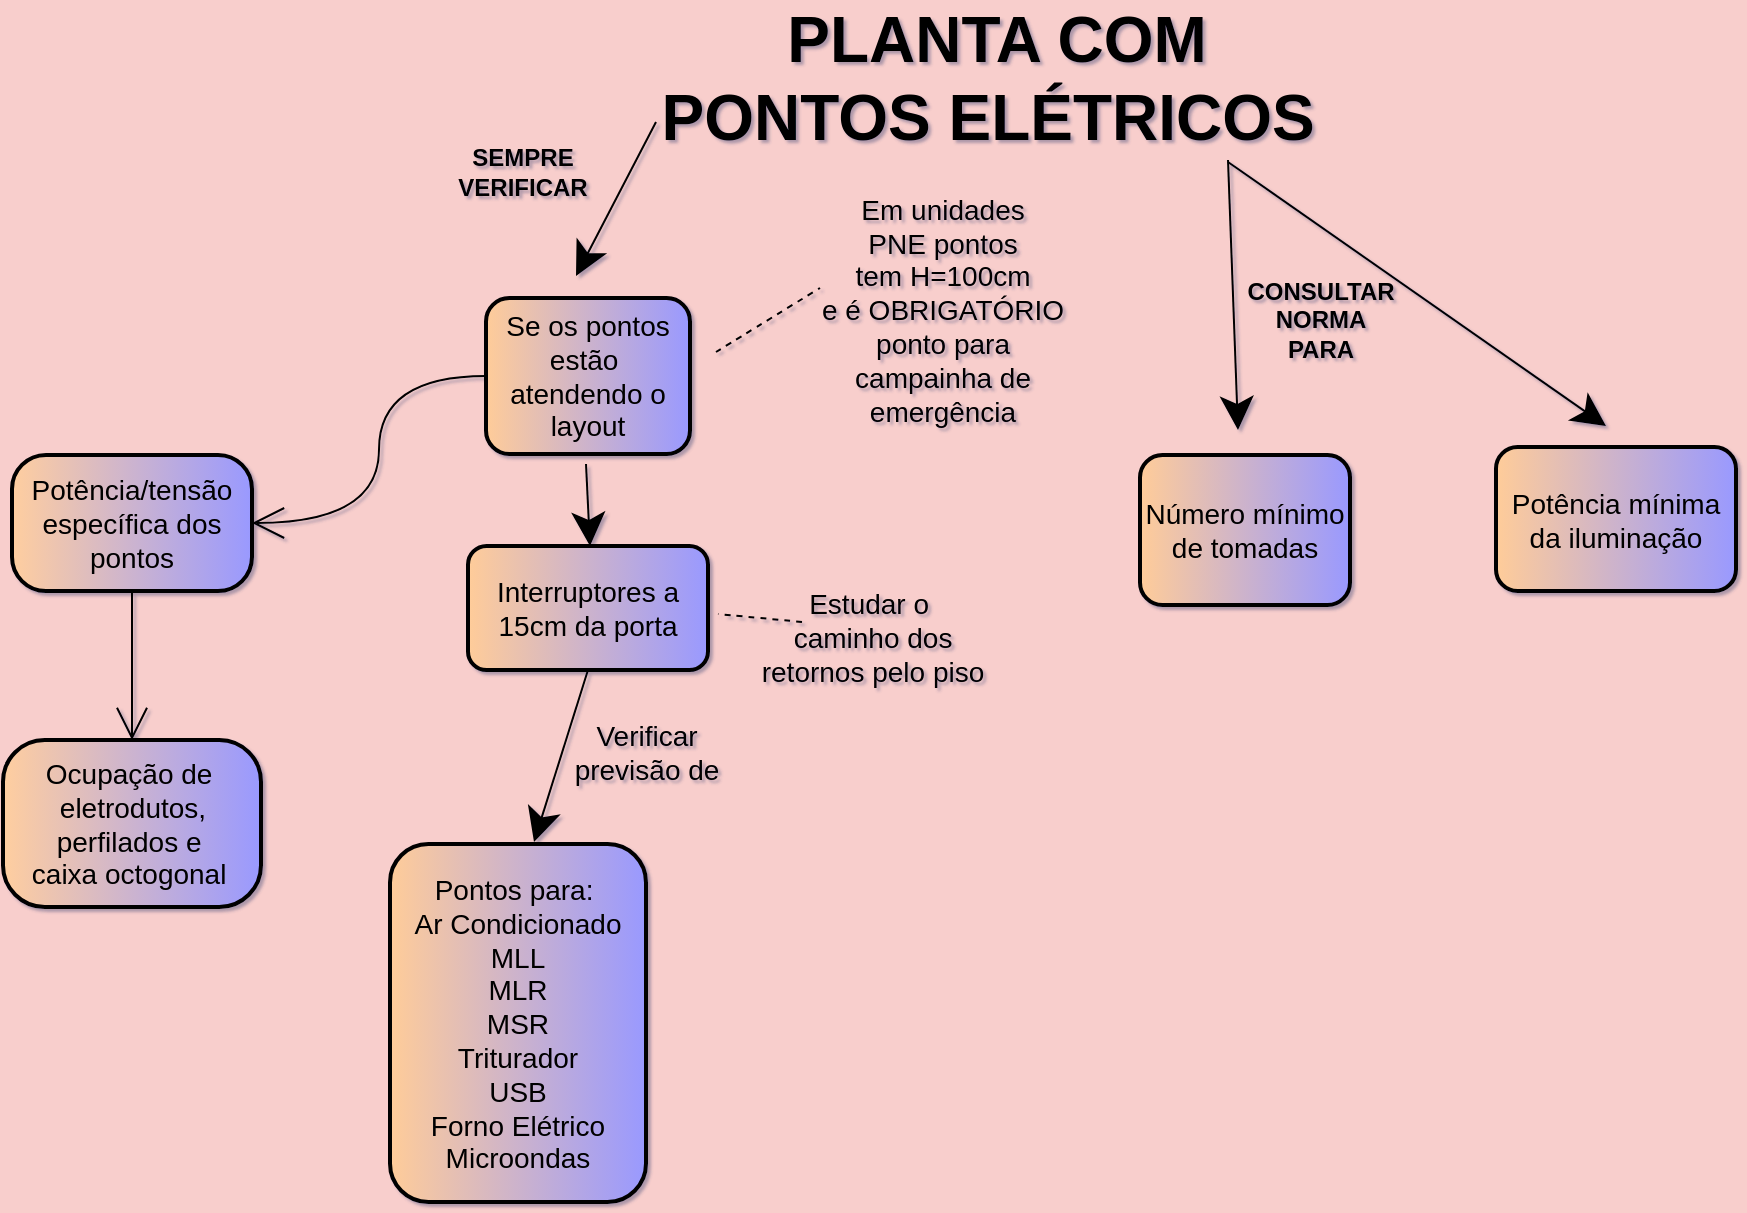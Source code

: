 <mxfile version="20.2.8" type="github">
  <diagram name="Page-1" id="8ce9d11a-91a2-4d17-14d8-a56ed91bf033">
    <mxGraphModel dx="1103" dy="598" grid="0" gridSize="10" guides="1" tooltips="1" connect="1" arrows="1" fold="1" page="1" pageScale="1" pageWidth="1100" pageHeight="850" background="#F8CECC" math="0" shadow="1">
      <root>
        <mxCell id="0" />
        <mxCell id="1" parent="0" />
        <mxCell id="vYmMZfeYy7RLyqo0MjJt-97" value="PLANTA COM&lt;br&gt;PONTOS ELÉTRICOS&amp;nbsp;" style="text;strokeColor=none;fillColor=none;html=1;fontSize=32;fontStyle=1;verticalAlign=middle;align=center;labelBackgroundColor=none;labelBorderColor=none;strokeWidth=2;fontColor=#000000;" vertex="1" parent="1">
          <mxGeometry x="417" y="93" width="237" height="40" as="geometry" />
        </mxCell>
        <mxCell id="vYmMZfeYy7RLyqo0MjJt-111" style="edgeStyle=orthogonalEdgeStyle;curved=1;rounded=0;orthogonalLoop=1;jettySize=auto;html=1;fontSize=12;fontColor=#000000;endArrow=open;startSize=14;endSize=14;entryX=1;entryY=0.5;entryDx=0;entryDy=0;" edge="1" parent="1" source="vYmMZfeYy7RLyqo0MjJt-98" target="vYmMZfeYy7RLyqo0MjJt-99">
          <mxGeometry relative="1" as="geometry">
            <mxPoint x="154" y="269" as="targetPoint" />
          </mxGeometry>
        </mxCell>
        <mxCell id="vYmMZfeYy7RLyqo0MjJt-98" value="Se os pontos estão&amp;nbsp;&lt;br style=&quot;font-size: 14px;&quot;&gt;atendendo o layout" style="rounded=1;whiteSpace=wrap;html=1;labelBackgroundColor=none;labelBorderColor=none;strokeWidth=2;fontSize=14;fontColor=#000000;fillColor=#FFCC99;gradientColor=#9999FF;gradientDirection=east;fontStyle=0" vertex="1" parent="1">
          <mxGeometry x="281" y="223" width="102" height="78" as="geometry" />
        </mxCell>
        <mxCell id="vYmMZfeYy7RLyqo0MjJt-141" value="" style="edgeStyle=orthogonalEdgeStyle;curved=1;orthogonalLoop=1;jettySize=auto;html=1;fontSize=14;fontColor=#000000;endArrow=open;startSize=14;endSize=14;" edge="1" parent="1" source="vYmMZfeYy7RLyqo0MjJt-99" target="vYmMZfeYy7RLyqo0MjJt-140">
          <mxGeometry relative="1" as="geometry" />
        </mxCell>
        <mxCell id="vYmMZfeYy7RLyqo0MjJt-99" value="Potência/tensão&lt;br style=&quot;font-size: 14px;&quot;&gt;específica dos pontos&lt;br style=&quot;font-size: 14px;&quot;&gt;" style="rounded=1;whiteSpace=wrap;html=1;labelBackgroundColor=none;labelBorderColor=none;strokeWidth=2;fontSize=14;fillColor=#FFCE9F;gradientColor=#9999FF;gradientDirection=east;arcSize=25;strokeColor=#000000;" vertex="1" parent="1">
          <mxGeometry x="44" y="301.5" width="120" height="68" as="geometry" />
        </mxCell>
        <mxCell id="vYmMZfeYy7RLyqo0MjJt-101" value="Número mínimo de tomadas&lt;br style=&quot;font-size: 14px;&quot;&gt;" style="rounded=1;whiteSpace=wrap;html=1;labelBackgroundColor=none;labelBorderColor=none;strokeWidth=2;fontSize=14;fontColor=#000000;fillColor=#FFCC99;gradientColor=#9999FF;gradientDirection=east;" vertex="1" parent="1">
          <mxGeometry x="608" y="301.5" width="105" height="75" as="geometry" />
        </mxCell>
        <mxCell id="vYmMZfeYy7RLyqo0MjJt-113" value="" style="endArrow=classic;html=1;rounded=0;fontSize=12;fontColor=#000000;startSize=14;endSize=14;curved=1;" edge="1" parent="1">
          <mxGeometry width="50" height="50" relative="1" as="geometry">
            <mxPoint x="366" y="135" as="sourcePoint" />
            <mxPoint x="326" y="212" as="targetPoint" />
          </mxGeometry>
        </mxCell>
        <mxCell id="vYmMZfeYy7RLyqo0MjJt-114" value="SEMPRE&lt;br&gt;VERIFICAR" style="edgeLabel;html=1;align=center;verticalAlign=middle;resizable=0;points=[];fontSize=12;fontColor=#000000;labelBackgroundColor=none;fontStyle=1" vertex="1" connectable="0" parent="vYmMZfeYy7RLyqo0MjJt-113">
          <mxGeometry x="-0.425" y="1" relative="1" as="geometry">
            <mxPoint x="-57" y="2" as="offset" />
          </mxGeometry>
        </mxCell>
        <mxCell id="vYmMZfeYy7RLyqo0MjJt-115" value="" style="endArrow=classic;html=1;rounded=0;fontSize=12;fontColor=#000000;startSize=14;endSize=14;curved=1;" edge="1" parent="1">
          <mxGeometry width="50" height="50" relative="1" as="geometry">
            <mxPoint x="652" y="154" as="sourcePoint" />
            <mxPoint x="657" y="289" as="targetPoint" />
          </mxGeometry>
        </mxCell>
        <mxCell id="vYmMZfeYy7RLyqo0MjJt-116" value="CONSULTAR&lt;br&gt;NORMA&lt;br&gt;PARA" style="edgeLabel;html=1;align=center;verticalAlign=middle;resizable=0;points=[];fontSize=12;fontColor=#000000;labelBackgroundColor=none;fontStyle=1" vertex="1" connectable="0" parent="vYmMZfeYy7RLyqo0MjJt-115">
          <mxGeometry x="-0.425" y="1" relative="1" as="geometry">
            <mxPoint x="43" y="41" as="offset" />
          </mxGeometry>
        </mxCell>
        <mxCell id="vYmMZfeYy7RLyqo0MjJt-117" value="Potência mínima&lt;br style=&quot;font-size: 14px;&quot;&gt;da iluminação" style="rounded=1;whiteSpace=wrap;html=1;labelBackgroundColor=none;labelBorderColor=none;strokeWidth=2;fontSize=14;fontColor=#000000;fillColor=#FFCC99;gradientColor=#9999FF;gradientDirection=east;" vertex="1" parent="1">
          <mxGeometry x="786" y="297.5" width="120" height="72" as="geometry" />
        </mxCell>
        <mxCell id="vYmMZfeYy7RLyqo0MjJt-121" value="Pontos para:&amp;nbsp;&lt;br&gt;Ar Condicionado&lt;br&gt;MLL&lt;br&gt;MLR&lt;br&gt;MSR&lt;br&gt;Triturador&lt;br&gt;USB&lt;br&gt;Forno Elétrico&lt;br&gt;Microondas" style="whiteSpace=wrap;html=1;fontSize=14;fillColor=#FFCC99;fontColor=#000000;rounded=1;labelBackgroundColor=none;labelBorderColor=none;strokeWidth=2;gradientColor=#9999FF;gradientDirection=east;" vertex="1" parent="1">
          <mxGeometry x="233" y="496" width="128" height="179" as="geometry" />
        </mxCell>
        <mxCell id="vYmMZfeYy7RLyqo0MjJt-134" value="Interruptores a 15cm da porta" style="whiteSpace=wrap;html=1;fontSize=14;fillColor=#FFCC99;fontColor=#000000;rounded=1;labelBackgroundColor=none;labelBorderColor=none;strokeWidth=2;gradientColor=#9999FF;gradientDirection=east;fontStyle=0;" vertex="1" parent="1">
          <mxGeometry x="272" y="347" width="120" height="62" as="geometry" />
        </mxCell>
        <mxCell id="vYmMZfeYy7RLyqo0MjJt-136" value="" style="endArrow=classic;html=1;fontSize=14;fontColor=#000000;startSize=14;endSize=14;curved=1;" edge="1" parent="1">
          <mxGeometry width="50" height="50" relative="1" as="geometry">
            <mxPoint x="652" y="155" as="sourcePoint" />
            <mxPoint x="841" y="287" as="targetPoint" />
          </mxGeometry>
        </mxCell>
        <mxCell id="vYmMZfeYy7RLyqo0MjJt-137" value="" style="endArrow=classic;html=1;fontSize=14;fontColor=#000000;startSize=14;endSize=14;curved=1;exitX=0.5;exitY=1;exitDx=0;exitDy=0;" edge="1" parent="1" source="vYmMZfeYy7RLyqo0MjJt-134">
          <mxGeometry width="50" height="50" relative="1" as="geometry">
            <mxPoint x="310" y="409" as="sourcePoint" />
            <mxPoint x="305" y="495" as="targetPoint" />
          </mxGeometry>
        </mxCell>
        <mxCell id="vYmMZfeYy7RLyqo0MjJt-139" value="" style="endArrow=classic;html=1;fontSize=14;fontColor=#000000;startSize=14;endSize=14;curved=1;" edge="1" parent="1">
          <mxGeometry width="50" height="50" relative="1" as="geometry">
            <mxPoint x="331" y="306" as="sourcePoint" />
            <mxPoint x="333" y="347" as="targetPoint" />
          </mxGeometry>
        </mxCell>
        <mxCell id="vYmMZfeYy7RLyqo0MjJt-140" value="Ocupação de&amp;nbsp;&lt;br&gt;eletrodutos, perfilados e&amp;nbsp;&lt;br&gt;caixa octogonal&amp;nbsp;" style="rounded=1;whiteSpace=wrap;html=1;labelBackgroundColor=none;labelBorderColor=none;strokeWidth=2;fontSize=14;fillColor=#FFCE9F;gradientColor=#9999FF;gradientDirection=east;arcSize=25;strokeColor=#000000;" vertex="1" parent="1">
          <mxGeometry x="39.5" y="444" width="129" height="83.5" as="geometry" />
        </mxCell>
        <mxCell id="vYmMZfeYy7RLyqo0MjJt-143" value="" style="endArrow=none;dashed=1;html=1;fontSize=14;fontColor=#000000;startSize=14;endSize=14;curved=1;" edge="1" parent="1">
          <mxGeometry width="50" height="50" relative="1" as="geometry">
            <mxPoint x="439" y="385" as="sourcePoint" />
            <mxPoint x="397" y="381" as="targetPoint" />
          </mxGeometry>
        </mxCell>
        <mxCell id="vYmMZfeYy7RLyqo0MjJt-144" value="Estudar o&amp;nbsp;&lt;br&gt;caminho dos&lt;br&gt;retornos pelo piso" style="edgeLabel;html=1;align=center;verticalAlign=middle;resizable=0;points=[];fontSize=14;fontColor=#000000;labelBackgroundColor=none;" vertex="1" connectable="0" parent="vYmMZfeYy7RLyqo0MjJt-143">
          <mxGeometry x="-0.469" y="2" relative="1" as="geometry">
            <mxPoint x="46" y="7" as="offset" />
          </mxGeometry>
        </mxCell>
        <mxCell id="vYmMZfeYy7RLyqo0MjJt-146" value="" style="endArrow=none;dashed=1;html=1;fontSize=14;fontColor=#000000;startSize=14;endSize=14;curved=1;" edge="1" parent="1">
          <mxGeometry width="50" height="50" relative="1" as="geometry">
            <mxPoint x="396" y="250" as="sourcePoint" />
            <mxPoint x="448" y="218" as="targetPoint" />
          </mxGeometry>
        </mxCell>
        <mxCell id="vYmMZfeYy7RLyqo0MjJt-147" value="Em unidades &lt;br&gt;PNE&amp;nbsp;pontos &lt;br&gt;tem H=100cm&lt;br&gt;e é OBRIGATÓRIO&lt;br&gt;ponto para&lt;br&gt;campainha de &lt;br&gt;emergência" style="edgeLabel;html=1;align=center;verticalAlign=middle;resizable=0;points=[];fontSize=14;fontColor=#000000;labelBackgroundColor=none;" vertex="1" connectable="0" parent="1">
          <mxGeometry x="509" y="229" as="geometry" />
        </mxCell>
        <mxCell id="vYmMZfeYy7RLyqo0MjJt-148" value="Verificar&lt;br&gt;previsão de" style="edgeLabel;html=1;align=center;verticalAlign=middle;resizable=0;points=[];fontSize=14;fontColor=#000000;labelBackgroundColor=none;" vertex="1" connectable="0" parent="1">
          <mxGeometry x="355" y="428" as="geometry">
            <mxPoint x="6" y="22" as="offset" />
          </mxGeometry>
        </mxCell>
      </root>
    </mxGraphModel>
  </diagram>
</mxfile>
